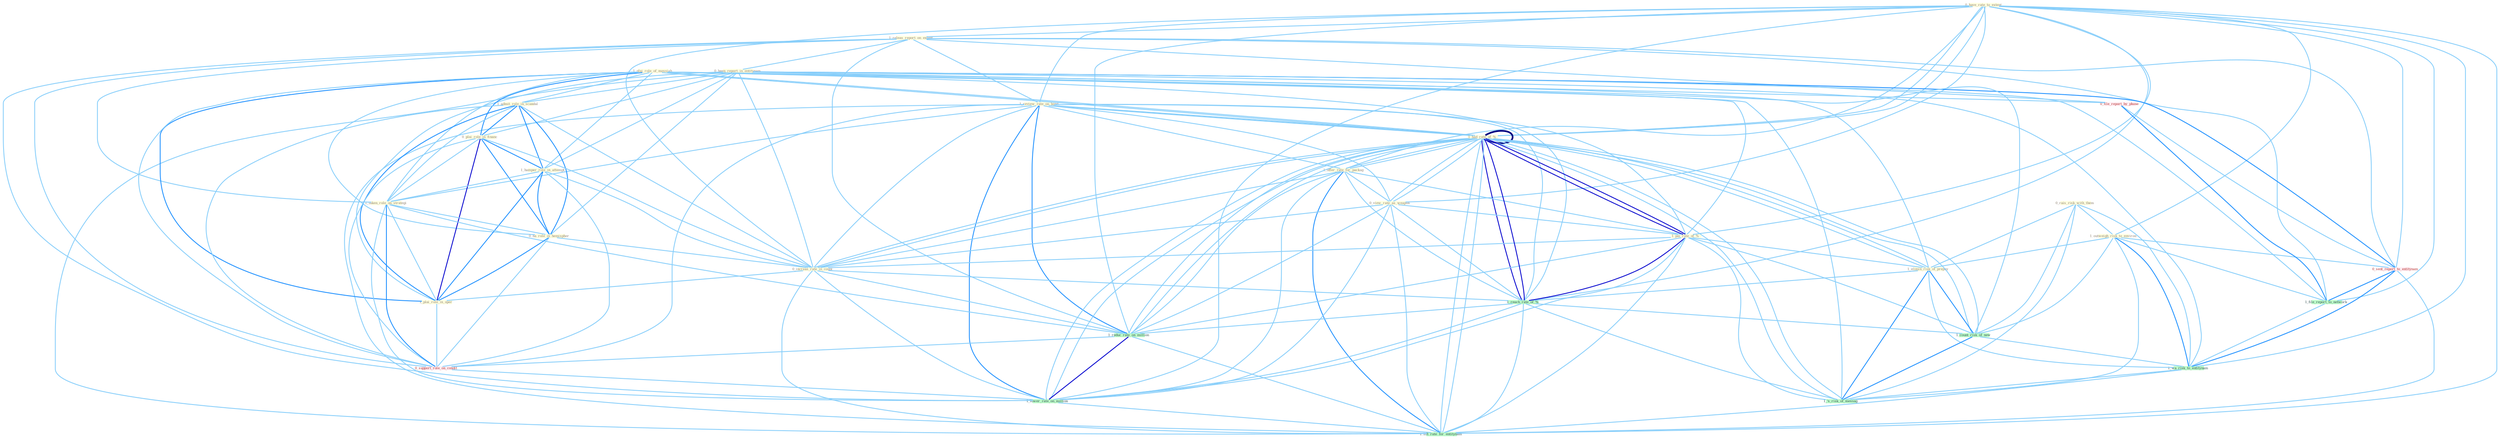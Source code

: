 Graph G{ 
    node
    [shape=polygon,style=filled,width=.5,height=.06,color="#BDFCC9",fixedsize=true,fontsize=4,
    fontcolor="#2f4f4f"];
    {node
    [color="#ffffe0", fontcolor="#8b7d6b"] "0_have_rate_to_extent " "1_releas_report_on_extent " "1_review_rate_on_bond " "0_rais_risk_with_them " "0_been_report_in_entitynam " "1_outweigh_risk_to_environ " "1_plai_role_of_messiah " "1_had_rate_of_% " "1_admit_role_in_scandal " "0_plai_role_in_financ " "1_hamper_role_in_attempt " "1_offer_rate_for_packag " "0_view_rate_as_weapon " "1_taken_role_on_strategi " "0_ha_role_in_hemispher " "1_pai_rate_of_% " "0_increas_rate_in_coupl " "1_plai_role_in_oper " "1_elimin_risk_of_prepay "}
{node [color="#fff0f5", fontcolor="#b22222"] "0_file_report_by_phone " "0_sent_report_to_entitynam " "0_support_role_on_condit "}
edge [color="#B0E2FF"];

	"0_have_rate_to_extent " -- "1_releas_report_on_extent " [w="1", color="#87cefa" ];
	"0_have_rate_to_extent " -- "1_review_rate_on_bond " [w="1", color="#87cefa" ];
	"0_have_rate_to_extent " -- "1_outweigh_risk_to_environ " [w="1", color="#87cefa" ];
	"0_have_rate_to_extent " -- "1_had_rate_of_% " [w="1", color="#87cefa" ];
	"0_have_rate_to_extent " -- "1_offer_rate_for_packag " [w="1", color="#87cefa" ];
	"0_have_rate_to_extent " -- "0_view_rate_as_weapon " [w="1", color="#87cefa" ];
	"0_have_rate_to_extent " -- "1_pai_rate_of_% " [w="1", color="#87cefa" ];
	"0_have_rate_to_extent " -- "0_increas_rate_in_coupl " [w="1", color="#87cefa" ];
	"0_have_rate_to_extent " -- "1_reach_rate_of_% " [w="1", color="#87cefa" ];
	"0_have_rate_to_extent " -- "1_had_rate_of_% " [w="1", color="#87cefa" ];
	"0_have_rate_to_extent " -- "0_sent_report_to_entitynam " [w="1", color="#87cefa" ];
	"0_have_rate_to_extent " -- "1_file_report_to_network " [w="1", color="#87cefa" ];
	"0_have_rate_to_extent " -- "1_reduc_rate_on_million " [w="1", color="#87cefa" ];
	"0_have_rate_to_extent " -- "1_wa_risk_to_entitynam " [w="1", color="#87cefa" ];
	"0_have_rate_to_extent " -- "1_lower_rate_on_million " [w="1", color="#87cefa" ];
	"0_have_rate_to_extent " -- "1_lift_rate_for_entitynam " [w="1", color="#87cefa" ];
	"1_releas_report_on_extent " -- "1_review_rate_on_bond " [w="1", color="#87cefa" ];
	"1_releas_report_on_extent " -- "0_been_report_in_entitynam " [w="1", color="#87cefa" ];
	"1_releas_report_on_extent " -- "1_taken_role_on_strategi " [w="1", color="#87cefa" ];
	"1_releas_report_on_extent " -- "0_file_report_by_phone " [w="1", color="#87cefa" ];
	"1_releas_report_on_extent " -- "0_sent_report_to_entitynam " [w="1", color="#87cefa" ];
	"1_releas_report_on_extent " -- "1_file_report_to_network " [w="1", color="#87cefa" ];
	"1_releas_report_on_extent " -- "1_reduc_rate_on_million " [w="1", color="#87cefa" ];
	"1_releas_report_on_extent " -- "0_support_role_on_condit " [w="1", color="#87cefa" ];
	"1_releas_report_on_extent " -- "1_lower_rate_on_million " [w="1", color="#87cefa" ];
	"1_review_rate_on_bond " -- "1_had_rate_of_% " [w="1", color="#87cefa" ];
	"1_review_rate_on_bond " -- "1_offer_rate_for_packag " [w="1", color="#87cefa" ];
	"1_review_rate_on_bond " -- "0_view_rate_as_weapon " [w="1", color="#87cefa" ];
	"1_review_rate_on_bond " -- "1_taken_role_on_strategi " [w="1", color="#87cefa" ];
	"1_review_rate_on_bond " -- "1_pai_rate_of_% " [w="1", color="#87cefa" ];
	"1_review_rate_on_bond " -- "0_increas_rate_in_coupl " [w="1", color="#87cefa" ];
	"1_review_rate_on_bond " -- "1_reach_rate_of_% " [w="1", color="#87cefa" ];
	"1_review_rate_on_bond " -- "1_had_rate_of_% " [w="1", color="#87cefa" ];
	"1_review_rate_on_bond " -- "1_reduc_rate_on_million " [w="2", color="#1e90ff" , len=0.8];
	"1_review_rate_on_bond " -- "0_support_role_on_condit " [w="1", color="#87cefa" ];
	"1_review_rate_on_bond " -- "1_lower_rate_on_million " [w="2", color="#1e90ff" , len=0.8];
	"1_review_rate_on_bond " -- "1_lift_rate_for_entitynam " [w="1", color="#87cefa" ];
	"0_rais_risk_with_them " -- "1_outweigh_risk_to_environ " [w="1", color="#87cefa" ];
	"0_rais_risk_with_them " -- "1_elimin_risk_of_prepay " [w="1", color="#87cefa" ];
	"0_rais_risk_with_them " -- "1_count_risk_of_new " [w="1", color="#87cefa" ];
	"0_rais_risk_with_them " -- "1_wa_risk_to_entitynam " [w="1", color="#87cefa" ];
	"0_rais_risk_with_them " -- "1_'s_risk_of_messag " [w="1", color="#87cefa" ];
	"0_been_report_in_entitynam " -- "1_admit_role_in_scandal " [w="1", color="#87cefa" ];
	"0_been_report_in_entitynam " -- "0_plai_role_in_financ " [w="1", color="#87cefa" ];
	"0_been_report_in_entitynam " -- "1_hamper_role_in_attempt " [w="1", color="#87cefa" ];
	"0_been_report_in_entitynam " -- "0_ha_role_in_hemispher " [w="1", color="#87cefa" ];
	"0_been_report_in_entitynam " -- "0_increas_rate_in_coupl " [w="1", color="#87cefa" ];
	"0_been_report_in_entitynam " -- "1_plai_role_in_oper " [w="1", color="#87cefa" ];
	"0_been_report_in_entitynam " -- "0_file_report_by_phone " [w="1", color="#87cefa" ];
	"0_been_report_in_entitynam " -- "0_sent_report_to_entitynam " [w="2", color="#1e90ff" , len=0.8];
	"0_been_report_in_entitynam " -- "1_file_report_to_network " [w="1", color="#87cefa" ];
	"0_been_report_in_entitynam " -- "1_wa_risk_to_entitynam " [w="1", color="#87cefa" ];
	"0_been_report_in_entitynam " -- "1_lift_rate_for_entitynam " [w="1", color="#87cefa" ];
	"1_outweigh_risk_to_environ " -- "1_elimin_risk_of_prepay " [w="1", color="#87cefa" ];
	"1_outweigh_risk_to_environ " -- "1_count_risk_of_new " [w="1", color="#87cefa" ];
	"1_outweigh_risk_to_environ " -- "0_sent_report_to_entitynam " [w="1", color="#87cefa" ];
	"1_outweigh_risk_to_environ " -- "1_file_report_to_network " [w="1", color="#87cefa" ];
	"1_outweigh_risk_to_environ " -- "1_wa_risk_to_entitynam " [w="2", color="#1e90ff" , len=0.8];
	"1_outweigh_risk_to_environ " -- "1_'s_risk_of_messag " [w="1", color="#87cefa" ];
	"1_plai_role_of_messiah " -- "1_had_rate_of_% " [w="1", color="#87cefa" ];
	"1_plai_role_of_messiah " -- "1_admit_role_in_scandal " [w="1", color="#87cefa" ];
	"1_plai_role_of_messiah " -- "0_plai_role_in_financ " [w="2", color="#1e90ff" , len=0.8];
	"1_plai_role_of_messiah " -- "1_hamper_role_in_attempt " [w="1", color="#87cefa" ];
	"1_plai_role_of_messiah " -- "1_taken_role_on_strategi " [w="1", color="#87cefa" ];
	"1_plai_role_of_messiah " -- "0_ha_role_in_hemispher " [w="1", color="#87cefa" ];
	"1_plai_role_of_messiah " -- "1_pai_rate_of_% " [w="1", color="#87cefa" ];
	"1_plai_role_of_messiah " -- "1_plai_role_in_oper " [w="2", color="#1e90ff" , len=0.8];
	"1_plai_role_of_messiah " -- "1_elimin_risk_of_prepay " [w="1", color="#87cefa" ];
	"1_plai_role_of_messiah " -- "1_reach_rate_of_% " [w="1", color="#87cefa" ];
	"1_plai_role_of_messiah " -- "1_count_risk_of_new " [w="1", color="#87cefa" ];
	"1_plai_role_of_messiah " -- "1_had_rate_of_% " [w="1", color="#87cefa" ];
	"1_plai_role_of_messiah " -- "0_support_role_on_condit " [w="1", color="#87cefa" ];
	"1_plai_role_of_messiah " -- "1_'s_risk_of_messag " [w="1", color="#87cefa" ];
	"1_had_rate_of_% " -- "1_offer_rate_for_packag " [w="1", color="#87cefa" ];
	"1_had_rate_of_% " -- "0_view_rate_as_weapon " [w="1", color="#87cefa" ];
	"1_had_rate_of_% " -- "1_pai_rate_of_% " [w="3", color="#0000cd" , len=0.6];
	"1_had_rate_of_% " -- "0_increas_rate_in_coupl " [w="1", color="#87cefa" ];
	"1_had_rate_of_% " -- "1_elimin_risk_of_prepay " [w="1", color="#87cefa" ];
	"1_had_rate_of_% " -- "1_reach_rate_of_% " [w="3", color="#0000cd" , len=0.6];
	"1_had_rate_of_% " -- "1_count_risk_of_new " [w="1", color="#87cefa" ];
	"1_had_rate_of_% " -- "1_had_rate_of_% " [w="4", style=bold, color="#000080", len=0.4];
	"1_had_rate_of_% " -- "1_reduc_rate_on_million " [w="1", color="#87cefa" ];
	"1_had_rate_of_% " -- "1_'s_risk_of_messag " [w="1", color="#87cefa" ];
	"1_had_rate_of_% " -- "1_lower_rate_on_million " [w="1", color="#87cefa" ];
	"1_had_rate_of_% " -- "1_lift_rate_for_entitynam " [w="1", color="#87cefa" ];
	"1_admit_role_in_scandal " -- "0_plai_role_in_financ " [w="2", color="#1e90ff" , len=0.8];
	"1_admit_role_in_scandal " -- "1_hamper_role_in_attempt " [w="2", color="#1e90ff" , len=0.8];
	"1_admit_role_in_scandal " -- "1_taken_role_on_strategi " [w="1", color="#87cefa" ];
	"1_admit_role_in_scandal " -- "0_ha_role_in_hemispher " [w="2", color="#1e90ff" , len=0.8];
	"1_admit_role_in_scandal " -- "0_increas_rate_in_coupl " [w="1", color="#87cefa" ];
	"1_admit_role_in_scandal " -- "1_plai_role_in_oper " [w="2", color="#1e90ff" , len=0.8];
	"1_admit_role_in_scandal " -- "0_support_role_on_condit " [w="1", color="#87cefa" ];
	"0_plai_role_in_financ " -- "1_hamper_role_in_attempt " [w="2", color="#1e90ff" , len=0.8];
	"0_plai_role_in_financ " -- "1_taken_role_on_strategi " [w="1", color="#87cefa" ];
	"0_plai_role_in_financ " -- "0_ha_role_in_hemispher " [w="2", color="#1e90ff" , len=0.8];
	"0_plai_role_in_financ " -- "0_increas_rate_in_coupl " [w="1", color="#87cefa" ];
	"0_plai_role_in_financ " -- "1_plai_role_in_oper " [w="3", color="#0000cd" , len=0.6];
	"0_plai_role_in_financ " -- "0_support_role_on_condit " [w="1", color="#87cefa" ];
	"1_hamper_role_in_attempt " -- "1_taken_role_on_strategi " [w="1", color="#87cefa" ];
	"1_hamper_role_in_attempt " -- "0_ha_role_in_hemispher " [w="2", color="#1e90ff" , len=0.8];
	"1_hamper_role_in_attempt " -- "0_increas_rate_in_coupl " [w="1", color="#87cefa" ];
	"1_hamper_role_in_attempt " -- "1_plai_role_in_oper " [w="2", color="#1e90ff" , len=0.8];
	"1_hamper_role_in_attempt " -- "0_support_role_on_condit " [w="1", color="#87cefa" ];
	"1_offer_rate_for_packag " -- "0_view_rate_as_weapon " [w="1", color="#87cefa" ];
	"1_offer_rate_for_packag " -- "1_pai_rate_of_% " [w="1", color="#87cefa" ];
	"1_offer_rate_for_packag " -- "0_increas_rate_in_coupl " [w="1", color="#87cefa" ];
	"1_offer_rate_for_packag " -- "1_reach_rate_of_% " [w="1", color="#87cefa" ];
	"1_offer_rate_for_packag " -- "1_had_rate_of_% " [w="1", color="#87cefa" ];
	"1_offer_rate_for_packag " -- "1_reduc_rate_on_million " [w="1", color="#87cefa" ];
	"1_offer_rate_for_packag " -- "1_lower_rate_on_million " [w="1", color="#87cefa" ];
	"1_offer_rate_for_packag " -- "1_lift_rate_for_entitynam " [w="2", color="#1e90ff" , len=0.8];
	"0_view_rate_as_weapon " -- "1_pai_rate_of_% " [w="1", color="#87cefa" ];
	"0_view_rate_as_weapon " -- "0_increas_rate_in_coupl " [w="1", color="#87cefa" ];
	"0_view_rate_as_weapon " -- "1_reach_rate_of_% " [w="1", color="#87cefa" ];
	"0_view_rate_as_weapon " -- "1_had_rate_of_% " [w="1", color="#87cefa" ];
	"0_view_rate_as_weapon " -- "1_reduc_rate_on_million " [w="1", color="#87cefa" ];
	"0_view_rate_as_weapon " -- "1_lower_rate_on_million " [w="1", color="#87cefa" ];
	"0_view_rate_as_weapon " -- "1_lift_rate_for_entitynam " [w="1", color="#87cefa" ];
	"1_taken_role_on_strategi " -- "0_ha_role_in_hemispher " [w="1", color="#87cefa" ];
	"1_taken_role_on_strategi " -- "1_plai_role_in_oper " [w="1", color="#87cefa" ];
	"1_taken_role_on_strategi " -- "1_reduc_rate_on_million " [w="1", color="#87cefa" ];
	"1_taken_role_on_strategi " -- "0_support_role_on_condit " [w="2", color="#1e90ff" , len=0.8];
	"1_taken_role_on_strategi " -- "1_lower_rate_on_million " [w="1", color="#87cefa" ];
	"0_ha_role_in_hemispher " -- "0_increas_rate_in_coupl " [w="1", color="#87cefa" ];
	"0_ha_role_in_hemispher " -- "1_plai_role_in_oper " [w="2", color="#1e90ff" , len=0.8];
	"0_ha_role_in_hemispher " -- "0_support_role_on_condit " [w="1", color="#87cefa" ];
	"1_pai_rate_of_% " -- "0_increas_rate_in_coupl " [w="1", color="#87cefa" ];
	"1_pai_rate_of_% " -- "1_elimin_risk_of_prepay " [w="1", color="#87cefa" ];
	"1_pai_rate_of_% " -- "1_reach_rate_of_% " [w="3", color="#0000cd" , len=0.6];
	"1_pai_rate_of_% " -- "1_count_risk_of_new " [w="1", color="#87cefa" ];
	"1_pai_rate_of_% " -- "1_had_rate_of_% " [w="3", color="#0000cd" , len=0.6];
	"1_pai_rate_of_% " -- "1_reduc_rate_on_million " [w="1", color="#87cefa" ];
	"1_pai_rate_of_% " -- "1_'s_risk_of_messag " [w="1", color="#87cefa" ];
	"1_pai_rate_of_% " -- "1_lower_rate_on_million " [w="1", color="#87cefa" ];
	"1_pai_rate_of_% " -- "1_lift_rate_for_entitynam " [w="1", color="#87cefa" ];
	"0_increas_rate_in_coupl " -- "1_plai_role_in_oper " [w="1", color="#87cefa" ];
	"0_increas_rate_in_coupl " -- "1_reach_rate_of_% " [w="1", color="#87cefa" ];
	"0_increas_rate_in_coupl " -- "1_had_rate_of_% " [w="1", color="#87cefa" ];
	"0_increas_rate_in_coupl " -- "1_reduc_rate_on_million " [w="1", color="#87cefa" ];
	"0_increas_rate_in_coupl " -- "1_lower_rate_on_million " [w="1", color="#87cefa" ];
	"0_increas_rate_in_coupl " -- "1_lift_rate_for_entitynam " [w="1", color="#87cefa" ];
	"1_plai_role_in_oper " -- "0_support_role_on_condit " [w="1", color="#87cefa" ];
	"1_elimin_risk_of_prepay " -- "1_reach_rate_of_% " [w="1", color="#87cefa" ];
	"1_elimin_risk_of_prepay " -- "1_count_risk_of_new " [w="2", color="#1e90ff" , len=0.8];
	"1_elimin_risk_of_prepay " -- "1_had_rate_of_% " [w="1", color="#87cefa" ];
	"1_elimin_risk_of_prepay " -- "1_wa_risk_to_entitynam " [w="1", color="#87cefa" ];
	"1_elimin_risk_of_prepay " -- "1_'s_risk_of_messag " [w="2", color="#1e90ff" , len=0.8];
	"1_reach_rate_of_% " -- "1_count_risk_of_new " [w="1", color="#87cefa" ];
	"1_reach_rate_of_% " -- "1_had_rate_of_% " [w="3", color="#0000cd" , len=0.6];
	"1_reach_rate_of_% " -- "1_reduc_rate_on_million " [w="1", color="#87cefa" ];
	"1_reach_rate_of_% " -- "1_'s_risk_of_messag " [w="1", color="#87cefa" ];
	"1_reach_rate_of_% " -- "1_lower_rate_on_million " [w="1", color="#87cefa" ];
	"1_reach_rate_of_% " -- "1_lift_rate_for_entitynam " [w="1", color="#87cefa" ];
	"0_file_report_by_phone " -- "0_sent_report_to_entitynam " [w="1", color="#87cefa" ];
	"0_file_report_by_phone " -- "1_file_report_to_network " [w="2", color="#1e90ff" , len=0.8];
	"1_count_risk_of_new " -- "1_had_rate_of_% " [w="1", color="#87cefa" ];
	"1_count_risk_of_new " -- "1_wa_risk_to_entitynam " [w="1", color="#87cefa" ];
	"1_count_risk_of_new " -- "1_'s_risk_of_messag " [w="2", color="#1e90ff" , len=0.8];
	"1_had_rate_of_% " -- "1_reduc_rate_on_million " [w="1", color="#87cefa" ];
	"1_had_rate_of_% " -- "1_'s_risk_of_messag " [w="1", color="#87cefa" ];
	"1_had_rate_of_% " -- "1_lower_rate_on_million " [w="1", color="#87cefa" ];
	"1_had_rate_of_% " -- "1_lift_rate_for_entitynam " [w="1", color="#87cefa" ];
	"0_sent_report_to_entitynam " -- "1_file_report_to_network " [w="2", color="#1e90ff" , len=0.8];
	"0_sent_report_to_entitynam " -- "1_wa_risk_to_entitynam " [w="2", color="#1e90ff" , len=0.8];
	"0_sent_report_to_entitynam " -- "1_lift_rate_for_entitynam " [w="1", color="#87cefa" ];
	"1_file_report_to_network " -- "1_wa_risk_to_entitynam " [w="1", color="#87cefa" ];
	"1_reduc_rate_on_million " -- "0_support_role_on_condit " [w="1", color="#87cefa" ];
	"1_reduc_rate_on_million " -- "1_lower_rate_on_million " [w="3", color="#0000cd" , len=0.6];
	"1_reduc_rate_on_million " -- "1_lift_rate_for_entitynam " [w="1", color="#87cefa" ];
	"1_wa_risk_to_entitynam " -- "1_'s_risk_of_messag " [w="1", color="#87cefa" ];
	"1_wa_risk_to_entitynam " -- "1_lift_rate_for_entitynam " [w="1", color="#87cefa" ];
	"0_support_role_on_condit " -- "1_lower_rate_on_million " [w="1", color="#87cefa" ];
	"1_lower_rate_on_million " -- "1_lift_rate_for_entitynam " [w="1", color="#87cefa" ];
}